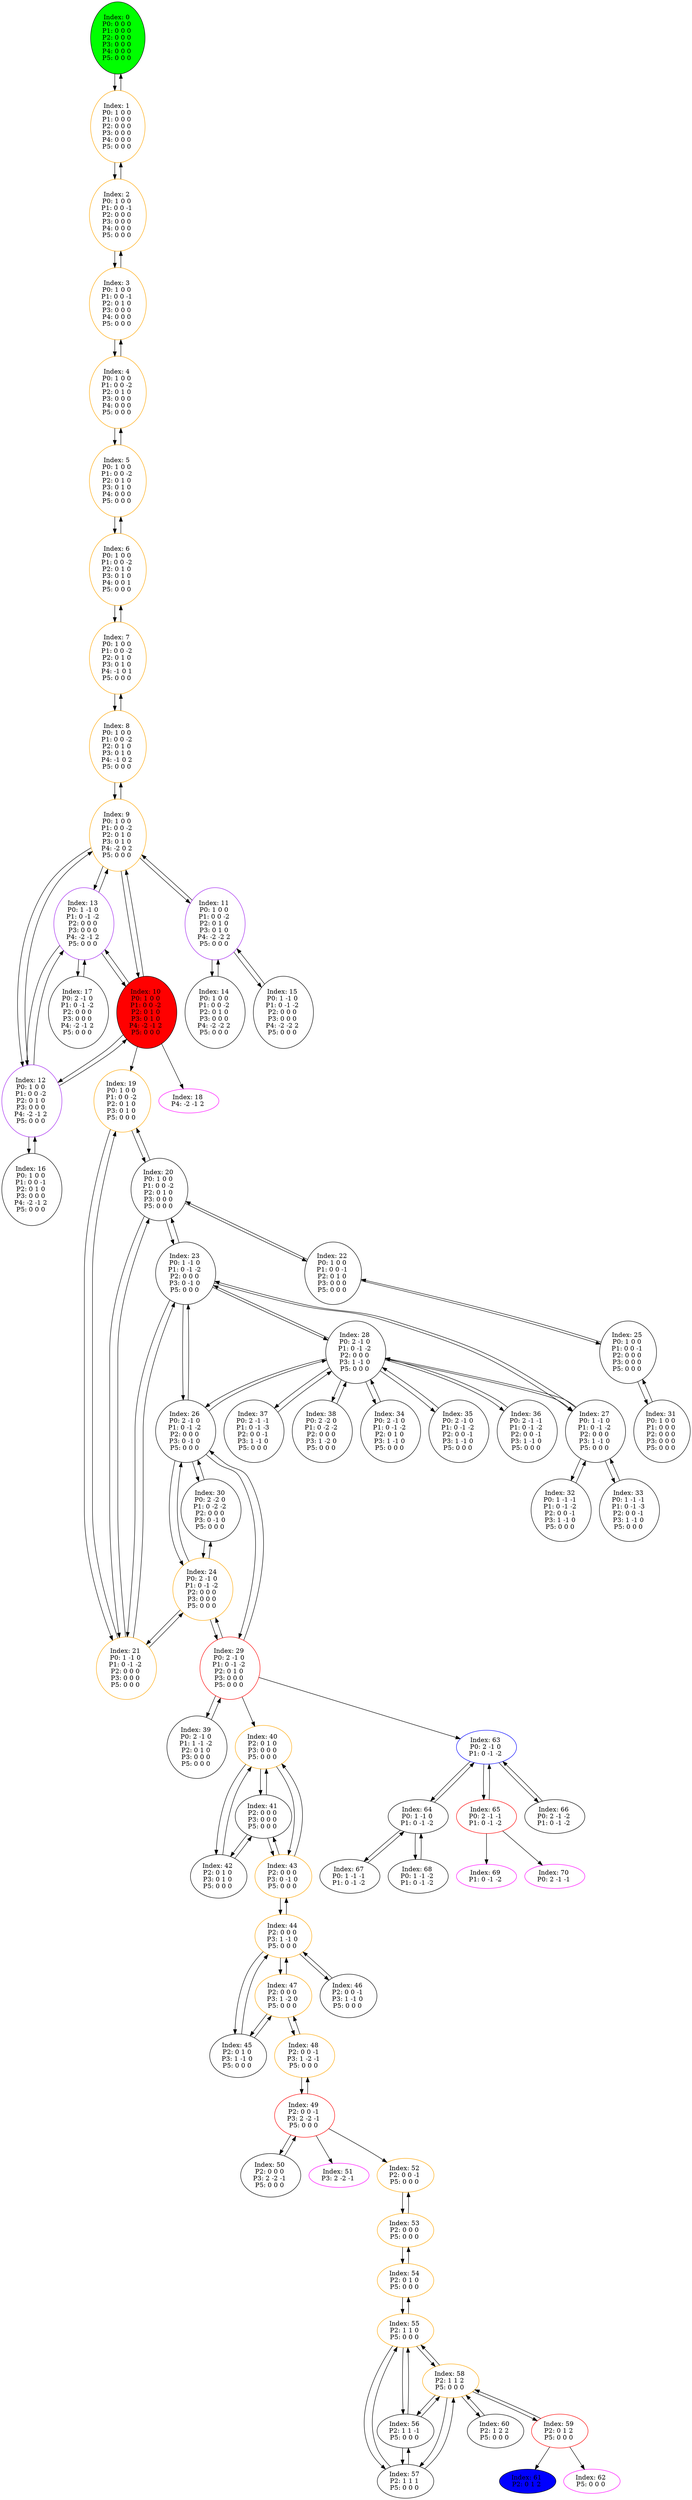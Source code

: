 digraph G {
color = "black"
0[label = "Index: 0 
P0: 0 0 0 
P1: 0 0 0 
P2: 0 0 0 
P3: 0 0 0 
P4: 0 0 0 
P5: 0 0 0 
", style="filled", fillcolor = "green"]
1[label = "Index: 1 
P0: 1 0 0 
P1: 0 0 0 
P2: 0 0 0 
P3: 0 0 0 
P4: 0 0 0 
P5: 0 0 0 
", color = "orange"]
2[label = "Index: 2 
P0: 1 0 0 
P1: 0 0 -1 
P2: 0 0 0 
P3: 0 0 0 
P4: 0 0 0 
P5: 0 0 0 
", color = "orange"]
3[label = "Index: 3 
P0: 1 0 0 
P1: 0 0 -1 
P2: 0 1 0 
P3: 0 0 0 
P4: 0 0 0 
P5: 0 0 0 
", color = "orange"]
4[label = "Index: 4 
P0: 1 0 0 
P1: 0 0 -2 
P2: 0 1 0 
P3: 0 0 0 
P4: 0 0 0 
P5: 0 0 0 
", color = "orange"]
5[label = "Index: 5 
P0: 1 0 0 
P1: 0 0 -2 
P2: 0 1 0 
P3: 0 1 0 
P4: 0 0 0 
P5: 0 0 0 
", color = "orange"]
6[label = "Index: 6 
P0: 1 0 0 
P1: 0 0 -2 
P2: 0 1 0 
P3: 0 1 0 
P4: 0 0 1 
P5: 0 0 0 
", color = "orange"]
7[label = "Index: 7 
P0: 1 0 0 
P1: 0 0 -2 
P2: 0 1 0 
P3: 0 1 0 
P4: -1 0 1 
P5: 0 0 0 
", color = "orange"]
8[label = "Index: 8 
P0: 1 0 0 
P1: 0 0 -2 
P2: 0 1 0 
P3: 0 1 0 
P4: -1 0 2 
P5: 0 0 0 
", color = "orange"]
9[label = "Index: 9 
P0: 1 0 0 
P1: 0 0 -2 
P2: 0 1 0 
P3: 0 1 0 
P4: -2 0 2 
P5: 0 0 0 
", color = "orange"]
10[label = "Index: 10 
P0: 1 0 0 
P1: 0 0 -2 
P2: 0 1 0 
P3: 0 1 0 
P4: -2 -1 2 
P5: 0 0 0 
", style="filled", fillcolor = "red"]
11[label = "Index: 11 
P0: 1 0 0 
P1: 0 0 -2 
P2: 0 1 0 
P3: 0 1 0 
P4: -2 -2 2 
P5: 0 0 0 
", color = "purple"]
12[label = "Index: 12 
P0: 1 0 0 
P1: 0 0 -2 
P2: 0 1 0 
P3: 0 0 0 
P4: -2 -1 2 
P5: 0 0 0 
", color = "purple"]
13[label = "Index: 13 
P0: 1 -1 0 
P1: 0 -1 -2 
P2: 0 0 0 
P3: 0 0 0 
P4: -2 -1 2 
P5: 0 0 0 
", color = "purple"]
14[label = "Index: 14 
P0: 1 0 0 
P1: 0 0 -2 
P2: 0 1 0 
P3: 0 0 0 
P4: -2 -2 2 
P5: 0 0 0 
"]
15[label = "Index: 15 
P0: 1 -1 0 
P1: 0 -1 -2 
P2: 0 0 0 
P3: 0 0 0 
P4: -2 -2 2 
P5: 0 0 0 
"]
16[label = "Index: 16 
P0: 1 0 0 
P1: 0 0 -1 
P2: 0 1 0 
P3: 0 0 0 
P4: -2 -1 2 
P5: 0 0 0 
"]
17[label = "Index: 17 
P0: 2 -1 0 
P1: 0 -1 -2 
P2: 0 0 0 
P3: 0 0 0 
P4: -2 -1 2 
P5: 0 0 0 
"]
18[label = "Index: 18 
P4: -2 -1 2 
", color = "fuchsia"]
19[label = "Index: 19 
P0: 1 0 0 
P1: 0 0 -2 
P2: 0 1 0 
P3: 0 1 0 
P5: 0 0 0 
", color = "orange"]
20[label = "Index: 20 
P0: 1 0 0 
P1: 0 0 -2 
P2: 0 1 0 
P3: 0 0 0 
P5: 0 0 0 
"]
21[label = "Index: 21 
P0: 1 -1 0 
P1: 0 -1 -2 
P2: 0 0 0 
P3: 0 0 0 
P5: 0 0 0 
", color = "orange"]
22[label = "Index: 22 
P0: 1 0 0 
P1: 0 0 -1 
P2: 0 1 0 
P3: 0 0 0 
P5: 0 0 0 
"]
23[label = "Index: 23 
P0: 1 -1 0 
P1: 0 -1 -2 
P2: 0 0 0 
P3: 0 -1 0 
P5: 0 0 0 
"]
24[label = "Index: 24 
P0: 2 -1 0 
P1: 0 -1 -2 
P2: 0 0 0 
P3: 0 0 0 
P5: 0 0 0 
", color = "orange"]
25[label = "Index: 25 
P0: 1 0 0 
P1: 0 0 -1 
P2: 0 0 0 
P3: 0 0 0 
P5: 0 0 0 
"]
26[label = "Index: 26 
P0: 2 -1 0 
P1: 0 -1 -2 
P2: 0 0 0 
P3: 0 -1 0 
P5: 0 0 0 
"]
27[label = "Index: 27 
P0: 1 -1 0 
P1: 0 -1 -2 
P2: 0 0 0 
P3: 1 -1 0 
P5: 0 0 0 
"]
28[label = "Index: 28 
P0: 2 -1 0 
P1: 0 -1 -2 
P2: 0 0 0 
P3: 1 -1 0 
P5: 0 0 0 
"]
29[label = "Index: 29 
P0: 2 -1 0 
P1: 0 -1 -2 
P2: 0 1 0 
P3: 0 0 0 
P5: 0 0 0 
", color = "red"]
30[label = "Index: 30 
P0: 2 -2 0 
P1: 0 -2 -2 
P2: 0 0 0 
P3: 0 -1 0 
P5: 0 0 0 
"]
31[label = "Index: 31 
P0: 1 0 0 
P1: 0 0 0 
P2: 0 0 0 
P3: 0 0 0 
P5: 0 0 0 
"]
32[label = "Index: 32 
P0: 1 -1 -1 
P1: 0 -1 -2 
P2: 0 0 -1 
P3: 1 -1 0 
P5: 0 0 0 
"]
33[label = "Index: 33 
P0: 1 -1 -1 
P1: 0 -1 -3 
P2: 0 0 -1 
P3: 1 -1 0 
P5: 0 0 0 
"]
34[label = "Index: 34 
P0: 2 -1 0 
P1: 0 -1 -2 
P2: 0 1 0 
P3: 1 -1 0 
P5: 0 0 0 
"]
35[label = "Index: 35 
P0: 2 -1 0 
P1: 0 -1 -2 
P2: 0 0 -1 
P3: 1 -1 0 
P5: 0 0 0 
"]
36[label = "Index: 36 
P0: 2 -1 -1 
P1: 0 -1 -2 
P2: 0 0 -1 
P3: 1 -1 0 
P5: 0 0 0 
"]
37[label = "Index: 37 
P0: 2 -1 -1 
P1: 0 -1 -3 
P2: 0 0 -1 
P3: 1 -1 0 
P5: 0 0 0 
"]
38[label = "Index: 38 
P0: 2 -2 0 
P1: 0 -2 -2 
P2: 0 0 0 
P3: 1 -2 0 
P5: 0 0 0 
"]
39[label = "Index: 39 
P0: 2 -1 0 
P1: 1 -1 -2 
P2: 0 1 0 
P3: 0 0 0 
P5: 0 0 0 
"]
40[label = "Index: 40 
P2: 0 1 0 
P3: 0 0 0 
P5: 0 0 0 
", color = "orange"]
41[label = "Index: 41 
P2: 0 0 0 
P3: 0 0 0 
P5: 0 0 0 
"]
42[label = "Index: 42 
P2: 0 1 0 
P3: 0 1 0 
P5: 0 0 0 
"]
43[label = "Index: 43 
P2: 0 0 0 
P3: 0 -1 0 
P5: 0 0 0 
", color = "orange"]
44[label = "Index: 44 
P2: 0 0 0 
P3: 1 -1 0 
P5: 0 0 0 
", color = "orange"]
45[label = "Index: 45 
P2: 0 1 0 
P3: 1 -1 0 
P5: 0 0 0 
"]
46[label = "Index: 46 
P2: 0 0 -1 
P3: 1 -1 0 
P5: 0 0 0 
"]
47[label = "Index: 47 
P2: 0 0 0 
P3: 1 -2 0 
P5: 0 0 0 
", color = "orange"]
48[label = "Index: 48 
P2: 0 0 -1 
P3: 1 -2 -1 
P5: 0 0 0 
", color = "orange"]
49[label = "Index: 49 
P2: 0 0 -1 
P3: 2 -2 -1 
P5: 0 0 0 
", color = "red"]
50[label = "Index: 50 
P2: 0 0 0 
P3: 2 -2 -1 
P5: 0 0 0 
"]
51[label = "Index: 51 
P3: 2 -2 -1 
", color = "fuchsia"]
52[label = "Index: 52 
P2: 0 0 -1 
P5: 0 0 0 
", color = "orange"]
53[label = "Index: 53 
P2: 0 0 0 
P5: 0 0 0 
", color = "orange"]
54[label = "Index: 54 
P2: 0 1 0 
P5: 0 0 0 
", color = "orange"]
55[label = "Index: 55 
P2: 1 1 0 
P5: 0 0 0 
", color = "orange"]
56[label = "Index: 56 
P2: 1 1 -1 
P5: 0 0 0 
"]
57[label = "Index: 57 
P2: 1 1 1 
P5: 0 0 0 
"]
58[label = "Index: 58 
P2: 1 1 2 
P5: 0 0 0 
", color = "orange"]
59[label = "Index: 59 
P2: 0 1 2 
P5: 0 0 0 
", color = "red"]
60[label = "Index: 60 
P2: 1 2 2 
P5: 0 0 0 
"]
61[label = "Index: 61 
P2: 0 1 2 
", style="filled", fillcolor = "blue"]
62[label = "Index: 62 
P5: 0 0 0 
", color = "fuchsia"]
63[label = "Index: 63 
P0: 2 -1 0 
P1: 0 -1 -2 
", color = "blue"]
64[label = "Index: 64 
P0: 1 -1 0 
P1: 0 -1 -2 
"]
65[label = "Index: 65 
P0: 2 -1 -1 
P1: 0 -1 -2 
", color = "red"]
66[label = "Index: 66 
P0: 2 -1 -2 
P1: 0 -1 -2 
"]
67[label = "Index: 67 
P0: 1 -1 -1 
P1: 0 -1 -2 
"]
68[label = "Index: 68 
P0: 1 -1 -2 
P1: 0 -1 -2 
"]
69[label = "Index: 69 
P1: 0 -1 -2 
", color = "fuchsia"]
70[label = "Index: 70 
P0: 2 -1 -1 
", color = "fuchsia"]
0 -> 1

1 -> 0
1 -> 2

2 -> 1
2 -> 3

3 -> 2
3 -> 4

4 -> 3
4 -> 5

5 -> 4
5 -> 6

6 -> 5
6 -> 7

7 -> 6
7 -> 8

8 -> 7
8 -> 9

9 -> 8
9 -> 10
9 -> 11
9 -> 12
9 -> 13

10 -> 9
10 -> 12
10 -> 13
10 -> 19
10 -> 18

11 -> 9
11 -> 14
11 -> 15

12 -> 9
12 -> 10
12 -> 16
12 -> 13

13 -> 9
13 -> 10
13 -> 12
13 -> 17

14 -> 11

15 -> 11

16 -> 12

17 -> 13

19 -> 20
19 -> 21

20 -> 19
20 -> 22
20 -> 21
20 -> 23

21 -> 19
21 -> 20
21 -> 24
21 -> 23

22 -> 20
22 -> 25

23 -> 20
23 -> 21
23 -> 26
23 -> 27
23 -> 28

24 -> 21
24 -> 29
24 -> 26
24 -> 30

25 -> 22
25 -> 31

26 -> 23
26 -> 24
26 -> 30
26 -> 28
26 -> 29

27 -> 23
27 -> 28
27 -> 32
27 -> 33

28 -> 23
28 -> 26
28 -> 27
28 -> 34
28 -> 35
28 -> 36
28 -> 37
28 -> 38

29 -> 24
29 -> 26
29 -> 39
29 -> 40
29 -> 63

30 -> 24
30 -> 26

31 -> 25

32 -> 27

33 -> 27

34 -> 28

35 -> 28

36 -> 28

37 -> 28

38 -> 28

39 -> 29

40 -> 41
40 -> 42
40 -> 43

41 -> 40
41 -> 43
41 -> 42

42 -> 40
42 -> 41

43 -> 40
43 -> 41
43 -> 44

44 -> 43
44 -> 45
44 -> 46
44 -> 47

45 -> 44
45 -> 47

46 -> 44

47 -> 44
47 -> 45
47 -> 48

48 -> 47
48 -> 49

49 -> 48
49 -> 50
49 -> 52
49 -> 51

50 -> 49

52 -> 53

53 -> 52
53 -> 54

54 -> 53
54 -> 55

55 -> 54
55 -> 56
55 -> 57
55 -> 58

56 -> 55
56 -> 57
56 -> 58

57 -> 55
57 -> 56
57 -> 58

58 -> 55
58 -> 56
58 -> 57
58 -> 59
58 -> 60

59 -> 58
59 -> 62
59 -> 61

60 -> 58

63 -> 64
63 -> 65
63 -> 66

64 -> 63
64 -> 67
64 -> 68

65 -> 63
65 -> 69
65 -> 70

66 -> 63

67 -> 64

68 -> 64

}

